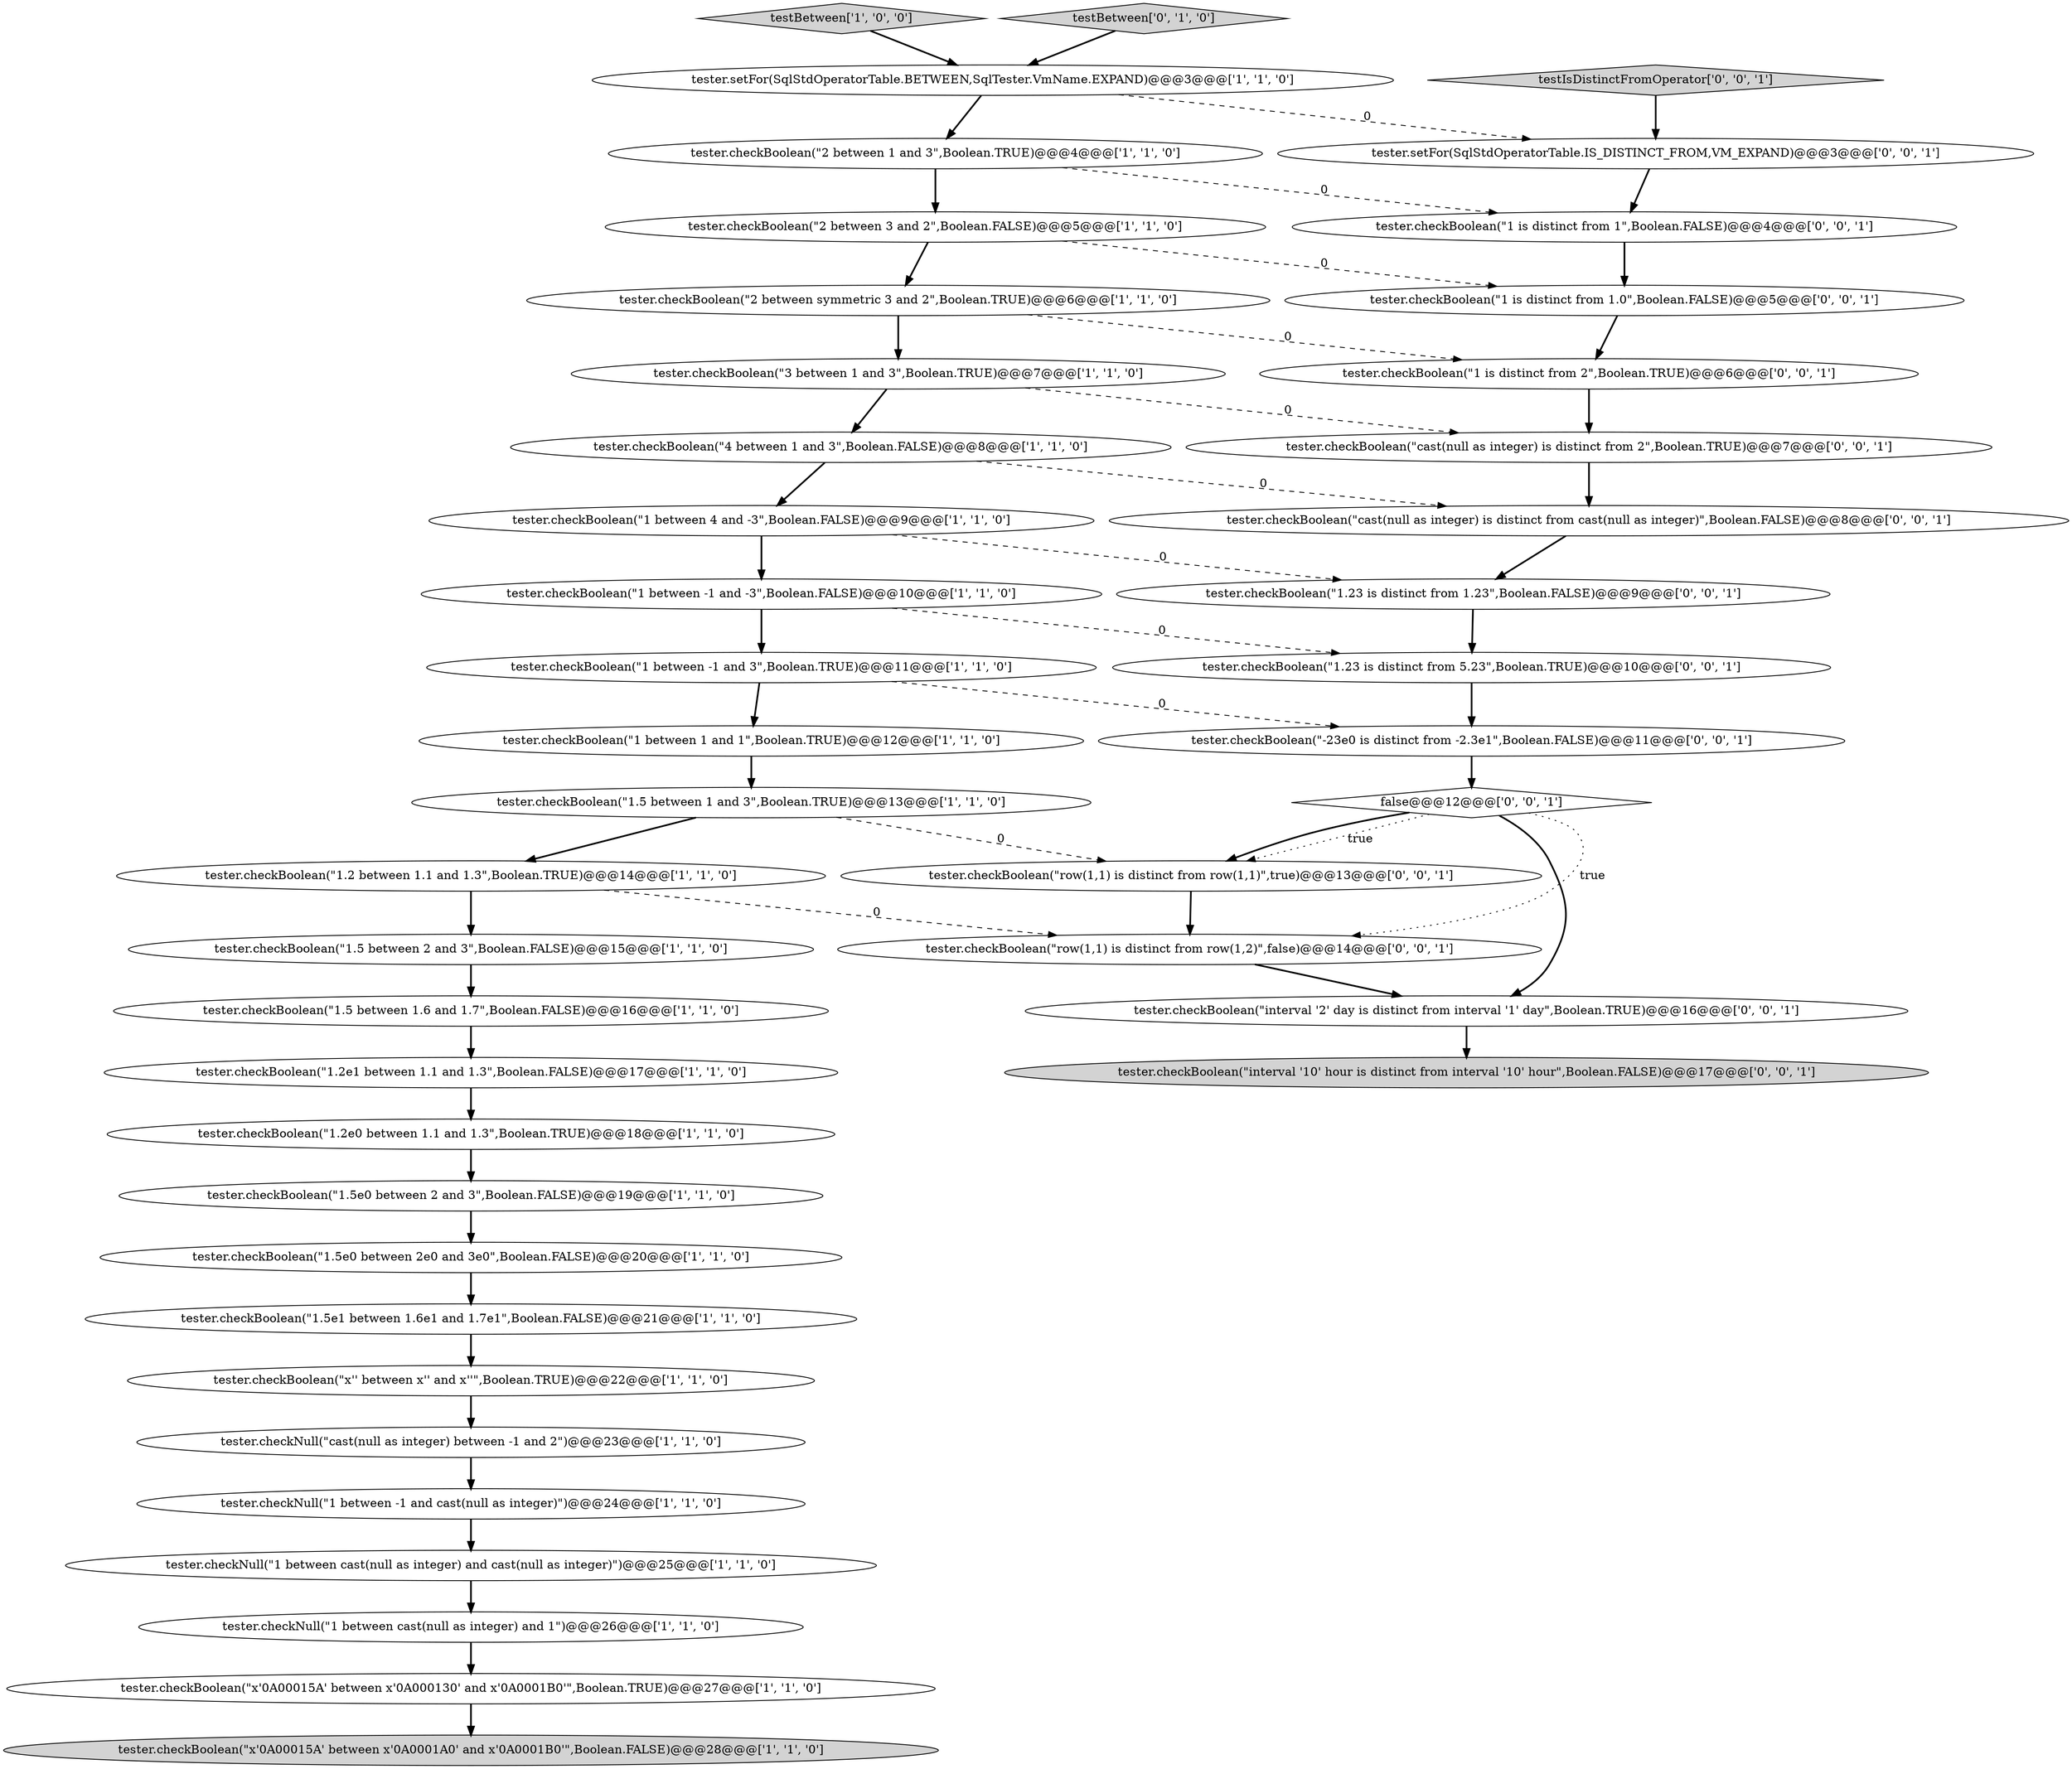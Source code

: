 digraph {
16 [style = filled, label = "tester.checkBoolean(\"1.2 between 1.1 and 1.3\",Boolean.TRUE)@@@14@@@['1', '1', '0']", fillcolor = white, shape = ellipse image = "AAA0AAABBB1BBB"];
34 [style = filled, label = "tester.checkBoolean(\"row(1,1) is distinct from row(1,2)\",false)@@@14@@@['0', '0', '1']", fillcolor = white, shape = ellipse image = "AAA0AAABBB3BBB"];
18 [style = filled, label = "tester.checkBoolean(\"1.5 between 2 and 3\",Boolean.FALSE)@@@15@@@['1', '1', '0']", fillcolor = white, shape = ellipse image = "AAA0AAABBB1BBB"];
28 [style = filled, label = "tester.setFor(SqlStdOperatorTable.IS_DISTINCT_FROM,VM_EXPAND)@@@3@@@['0', '0', '1']", fillcolor = white, shape = ellipse image = "AAA0AAABBB3BBB"];
2 [style = filled, label = "tester.checkBoolean(\"1 between -1 and 3\",Boolean.TRUE)@@@11@@@['1', '1', '0']", fillcolor = white, shape = ellipse image = "AAA0AAABBB1BBB"];
25 [style = filled, label = "tester.checkBoolean(\"1.5e0 between 2e0 and 3e0\",Boolean.FALSE)@@@20@@@['1', '1', '0']", fillcolor = white, shape = ellipse image = "AAA0AAABBB1BBB"];
17 [style = filled, label = "tester.checkBoolean(\"x'0A00015A' between x'0A000130' and x'0A0001B0'\",Boolean.TRUE)@@@27@@@['1', '1', '0']", fillcolor = white, shape = ellipse image = "AAA0AAABBB1BBB"];
0 [style = filled, label = "tester.checkNull(\"1 between cast(null as integer) and cast(null as integer)\")@@@25@@@['1', '1', '0']", fillcolor = white, shape = ellipse image = "AAA0AAABBB1BBB"];
1 [style = filled, label = "tester.checkNull(\"1 between -1 and cast(null as integer)\")@@@24@@@['1', '1', '0']", fillcolor = white, shape = ellipse image = "AAA0AAABBB1BBB"];
22 [style = filled, label = "tester.checkBoolean(\"1.5 between 1 and 3\",Boolean.TRUE)@@@13@@@['1', '1', '0']", fillcolor = white, shape = ellipse image = "AAA0AAABBB1BBB"];
23 [style = filled, label = "tester.checkBoolean(\"1 between 4 and -3\",Boolean.FALSE)@@@9@@@['1', '1', '0']", fillcolor = white, shape = ellipse image = "AAA0AAABBB1BBB"];
14 [style = filled, label = "tester.checkBoolean(\"1.5 between 1.6 and 1.7\",Boolean.FALSE)@@@16@@@['1', '1', '0']", fillcolor = white, shape = ellipse image = "AAA0AAABBB1BBB"];
11 [style = filled, label = "tester.checkBoolean(\"x'' between x'' and x''\",Boolean.TRUE)@@@22@@@['1', '1', '0']", fillcolor = white, shape = ellipse image = "AAA0AAABBB1BBB"];
24 [style = filled, label = "tester.checkBoolean(\"2 between 1 and 3\",Boolean.TRUE)@@@4@@@['1', '1', '0']", fillcolor = white, shape = ellipse image = "AAA0AAABBB1BBB"];
38 [style = filled, label = "tester.checkBoolean(\"-23e0 is distinct from -2.3e1\",Boolean.FALSE)@@@11@@@['0', '0', '1']", fillcolor = white, shape = ellipse image = "AAA0AAABBB3BBB"];
5 [style = filled, label = "tester.checkNull(\"1 between cast(null as integer) and 1\")@@@26@@@['1', '1', '0']", fillcolor = white, shape = ellipse image = "AAA0AAABBB1BBB"];
26 [style = filled, label = "testBetween['1', '0', '0']", fillcolor = lightgray, shape = diamond image = "AAA0AAABBB1BBB"];
3 [style = filled, label = "tester.checkBoolean(\"x'0A00015A' between x'0A0001A0' and x'0A0001B0'\",Boolean.FALSE)@@@28@@@['1', '1', '0']", fillcolor = lightgray, shape = ellipse image = "AAA0AAABBB1BBB"];
20 [style = filled, label = "tester.checkBoolean(\"1 between -1 and -3\",Boolean.FALSE)@@@10@@@['1', '1', '0']", fillcolor = white, shape = ellipse image = "AAA0AAABBB1BBB"];
12 [style = filled, label = "tester.setFor(SqlStdOperatorTable.BETWEEN,SqlTester.VmName.EXPAND)@@@3@@@['1', '1', '0']", fillcolor = white, shape = ellipse image = "AAA0AAABBB1BBB"];
4 [style = filled, label = "tester.checkBoolean(\"2 between symmetric 3 and 2\",Boolean.TRUE)@@@6@@@['1', '1', '0']", fillcolor = white, shape = ellipse image = "AAA0AAABBB1BBB"];
40 [style = filled, label = "false@@@12@@@['0', '0', '1']", fillcolor = white, shape = diamond image = "AAA0AAABBB3BBB"];
31 [style = filled, label = "tester.checkBoolean(\"1 is distinct from 1.0\",Boolean.FALSE)@@@5@@@['0', '0', '1']", fillcolor = white, shape = ellipse image = "AAA0AAABBB3BBB"];
33 [style = filled, label = "tester.checkBoolean(\"1 is distinct from 2\",Boolean.TRUE)@@@6@@@['0', '0', '1']", fillcolor = white, shape = ellipse image = "AAA0AAABBB3BBB"];
15 [style = filled, label = "tester.checkBoolean(\"1.5e1 between 1.6e1 and 1.7e1\",Boolean.FALSE)@@@21@@@['1', '1', '0']", fillcolor = white, shape = ellipse image = "AAA0AAABBB1BBB"];
27 [style = filled, label = "testBetween['0', '1', '0']", fillcolor = lightgray, shape = diamond image = "AAA0AAABBB2BBB"];
36 [style = filled, label = "tester.checkBoolean(\"row(1,1) is distinct from row(1,1)\",true)@@@13@@@['0', '0', '1']", fillcolor = white, shape = ellipse image = "AAA0AAABBB3BBB"];
13 [style = filled, label = "tester.checkBoolean(\"4 between 1 and 3\",Boolean.FALSE)@@@8@@@['1', '1', '0']", fillcolor = white, shape = ellipse image = "AAA0AAABBB1BBB"];
32 [style = filled, label = "tester.checkBoolean(\"interval '10' hour is distinct from interval '10' hour\",Boolean.FALSE)@@@17@@@['0', '0', '1']", fillcolor = lightgray, shape = ellipse image = "AAA0AAABBB3BBB"];
9 [style = filled, label = "tester.checkNull(\"cast(null as integer) between -1 and 2\")@@@23@@@['1', '1', '0']", fillcolor = white, shape = ellipse image = "AAA0AAABBB1BBB"];
21 [style = filled, label = "tester.checkBoolean(\"1 between 1 and 1\",Boolean.TRUE)@@@12@@@['1', '1', '0']", fillcolor = white, shape = ellipse image = "AAA0AAABBB1BBB"];
35 [style = filled, label = "tester.checkBoolean(\"cast(null as integer) is distinct from 2\",Boolean.TRUE)@@@7@@@['0', '0', '1']", fillcolor = white, shape = ellipse image = "AAA0AAABBB3BBB"];
41 [style = filled, label = "testIsDistinctFromOperator['0', '0', '1']", fillcolor = lightgray, shape = diamond image = "AAA0AAABBB3BBB"];
29 [style = filled, label = "tester.checkBoolean(\"1 is distinct from 1\",Boolean.FALSE)@@@4@@@['0', '0', '1']", fillcolor = white, shape = ellipse image = "AAA0AAABBB3BBB"];
8 [style = filled, label = "tester.checkBoolean(\"2 between 3 and 2\",Boolean.FALSE)@@@5@@@['1', '1', '0']", fillcolor = white, shape = ellipse image = "AAA0AAABBB1BBB"];
37 [style = filled, label = "tester.checkBoolean(\"interval '2' day is distinct from interval '1' day\",Boolean.TRUE)@@@16@@@['0', '0', '1']", fillcolor = white, shape = ellipse image = "AAA0AAABBB3BBB"];
19 [style = filled, label = "tester.checkBoolean(\"1.5e0 between 2 and 3\",Boolean.FALSE)@@@19@@@['1', '1', '0']", fillcolor = white, shape = ellipse image = "AAA0AAABBB1BBB"];
7 [style = filled, label = "tester.checkBoolean(\"3 between 1 and 3\",Boolean.TRUE)@@@7@@@['1', '1', '0']", fillcolor = white, shape = ellipse image = "AAA0AAABBB1BBB"];
39 [style = filled, label = "tester.checkBoolean(\"cast(null as integer) is distinct from cast(null as integer)\",Boolean.FALSE)@@@8@@@['0', '0', '1']", fillcolor = white, shape = ellipse image = "AAA0AAABBB3BBB"];
10 [style = filled, label = "tester.checkBoolean(\"1.2e1 between 1.1 and 1.3\",Boolean.FALSE)@@@17@@@['1', '1', '0']", fillcolor = white, shape = ellipse image = "AAA0AAABBB1BBB"];
30 [style = filled, label = "tester.checkBoolean(\"1.23 is distinct from 1.23\",Boolean.FALSE)@@@9@@@['0', '0', '1']", fillcolor = white, shape = ellipse image = "AAA0AAABBB3BBB"];
42 [style = filled, label = "tester.checkBoolean(\"1.23 is distinct from 5.23\",Boolean.TRUE)@@@10@@@['0', '0', '1']", fillcolor = white, shape = ellipse image = "AAA0AAABBB3BBB"];
6 [style = filled, label = "tester.checkBoolean(\"1.2e0 between 1.1 and 1.3\",Boolean.TRUE)@@@18@@@['1', '1', '0']", fillcolor = white, shape = ellipse image = "AAA0AAABBB1BBB"];
7->13 [style = bold, label=""];
28->29 [style = bold, label=""];
22->36 [style = dashed, label="0"];
40->34 [style = dotted, label="true"];
23->20 [style = bold, label=""];
33->35 [style = bold, label=""];
16->18 [style = bold, label=""];
27->12 [style = bold, label=""];
22->16 [style = bold, label=""];
29->31 [style = bold, label=""];
30->42 [style = bold, label=""];
35->39 [style = bold, label=""];
14->10 [style = bold, label=""];
24->29 [style = dashed, label="0"];
6->19 [style = bold, label=""];
1->0 [style = bold, label=""];
12->24 [style = bold, label=""];
40->36 [style = dotted, label="true"];
11->9 [style = bold, label=""];
5->17 [style = bold, label=""];
2->38 [style = dashed, label="0"];
4->33 [style = dashed, label="0"];
10->6 [style = bold, label=""];
4->7 [style = bold, label=""];
19->25 [style = bold, label=""];
41->28 [style = bold, label=""];
20->2 [style = bold, label=""];
39->30 [style = bold, label=""];
13->39 [style = dashed, label="0"];
16->34 [style = dashed, label="0"];
26->12 [style = bold, label=""];
20->42 [style = dashed, label="0"];
15->11 [style = bold, label=""];
34->37 [style = bold, label=""];
40->36 [style = bold, label=""];
21->22 [style = bold, label=""];
2->21 [style = bold, label=""];
12->28 [style = dashed, label="0"];
31->33 [style = bold, label=""];
7->35 [style = dashed, label="0"];
23->30 [style = dashed, label="0"];
13->23 [style = bold, label=""];
17->3 [style = bold, label=""];
25->15 [style = bold, label=""];
37->32 [style = bold, label=""];
8->4 [style = bold, label=""];
24->8 [style = bold, label=""];
8->31 [style = dashed, label="0"];
9->1 [style = bold, label=""];
38->40 [style = bold, label=""];
18->14 [style = bold, label=""];
42->38 [style = bold, label=""];
36->34 [style = bold, label=""];
40->37 [style = bold, label=""];
0->5 [style = bold, label=""];
}
